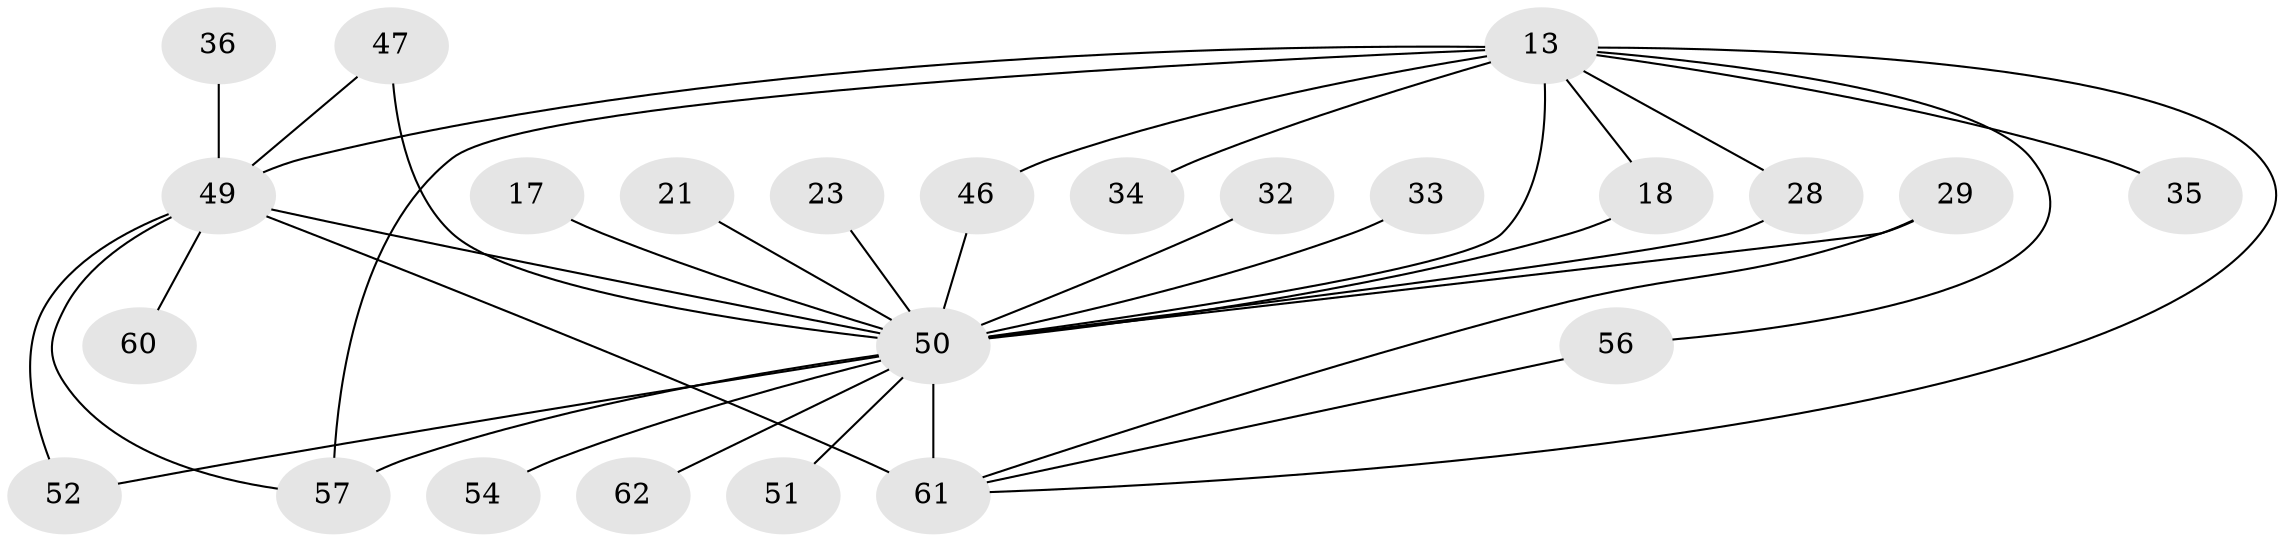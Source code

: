 // original degree distribution, {15: 0.016129032258064516, 21: 0.016129032258064516, 17: 0.03225806451612903, 20: 0.04838709677419355, 12: 0.016129032258064516, 11: 0.016129032258064516, 16: 0.016129032258064516, 3: 0.1774193548387097, 4: 0.11290322580645161, 2: 0.5483870967741935}
// Generated by graph-tools (version 1.1) at 2025/48/03/04/25 21:48:12]
// undirected, 24 vertices, 35 edges
graph export_dot {
graph [start="1"]
  node [color=gray90,style=filled];
  13 [super="+3"];
  17;
  18 [super="+11"];
  21;
  23;
  28;
  29;
  32;
  33;
  34 [super="+25"];
  35;
  36;
  46;
  47;
  49 [super="+20+48+37+24"];
  50 [super="+39+41+7"];
  51;
  52;
  54;
  56;
  57 [super="+44+55"];
  60;
  61 [super="+43+59+12+40+16+53+58"];
  62;
  13 -- 50 [weight=11];
  13 -- 34 [weight=3];
  13 -- 35 [weight=2];
  13 -- 46;
  13 -- 49 [weight=6];
  13 -- 18 [weight=2];
  13 -- 56;
  13 -- 57 [weight=3];
  13 -- 28;
  13 -- 61 [weight=6];
  17 -- 50 [weight=2];
  18 -- 50;
  21 -- 50;
  23 -- 50 [weight=2];
  28 -- 50;
  29 -- 61;
  29 -- 50;
  32 -- 50 [weight=2];
  33 -- 50 [weight=2];
  36 -- 49 [weight=2];
  46 -- 50;
  47 -- 49;
  47 -- 50;
  49 -- 52;
  49 -- 57;
  49 -- 60;
  49 -- 61 [weight=8];
  49 -- 50 [weight=13];
  50 -- 61 [weight=18];
  50 -- 51 [weight=2];
  50 -- 52;
  50 -- 54 [weight=2];
  50 -- 57;
  50 -- 62 [weight=2];
  56 -- 61;
}
